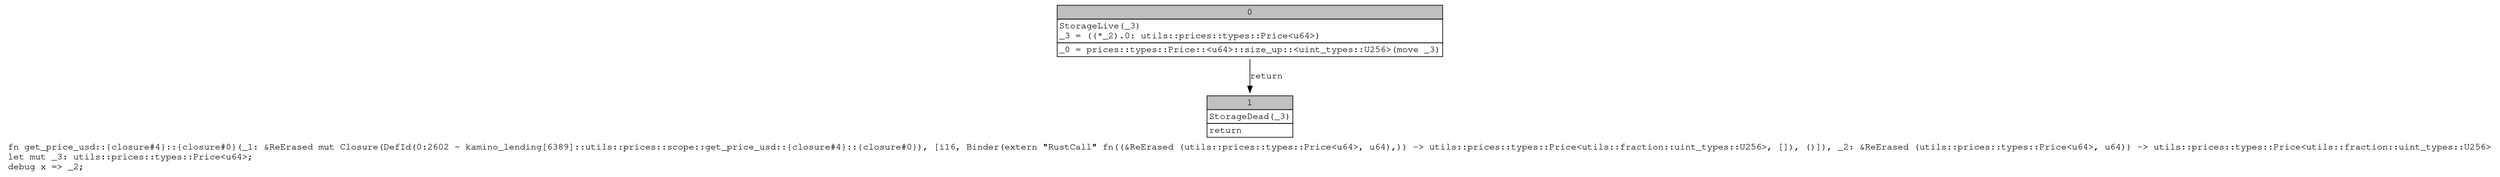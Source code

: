 digraph Mir_0_2602 {
    graph [fontname="Courier, monospace"];
    node [fontname="Courier, monospace"];
    edge [fontname="Courier, monospace"];
    label=<fn get_price_usd::{closure#4}::{closure#0}(_1: &amp;ReErased mut Closure(DefId(0:2602 ~ kamino_lending[6389]::utils::prices::scope::get_price_usd::{closure#4}::{closure#0}), [i16, Binder(extern &quot;RustCall&quot; fn((&amp;ReErased (utils::prices::types::Price&lt;u64&gt;, u64),)) -&gt; utils::prices::types::Price&lt;utils::fraction::uint_types::U256&gt;, []), ()]), _2: &amp;ReErased (utils::prices::types::Price&lt;u64&gt;, u64)) -&gt; utils::prices::types::Price&lt;utils::fraction::uint_types::U256&gt;<br align="left"/>let mut _3: utils::prices::types::Price&lt;u64&gt;;<br align="left"/>debug x =&gt; _2;<br align="left"/>>;
    bb0__0_2602 [shape="none", label=<<table border="0" cellborder="1" cellspacing="0"><tr><td bgcolor="gray" align="center" colspan="1">0</td></tr><tr><td align="left" balign="left">StorageLive(_3)<br/>_3 = ((*_2).0: utils::prices::types::Price&lt;u64&gt;)<br/></td></tr><tr><td align="left">_0 = prices::types::Price::&lt;u64&gt;::size_up::&lt;uint_types::U256&gt;(move _3)</td></tr></table>>];
    bb1__0_2602 [shape="none", label=<<table border="0" cellborder="1" cellspacing="0"><tr><td bgcolor="gray" align="center" colspan="1">1</td></tr><tr><td align="left" balign="left">StorageDead(_3)<br/></td></tr><tr><td align="left">return</td></tr></table>>];
    bb0__0_2602 -> bb1__0_2602 [label="return"];
}
